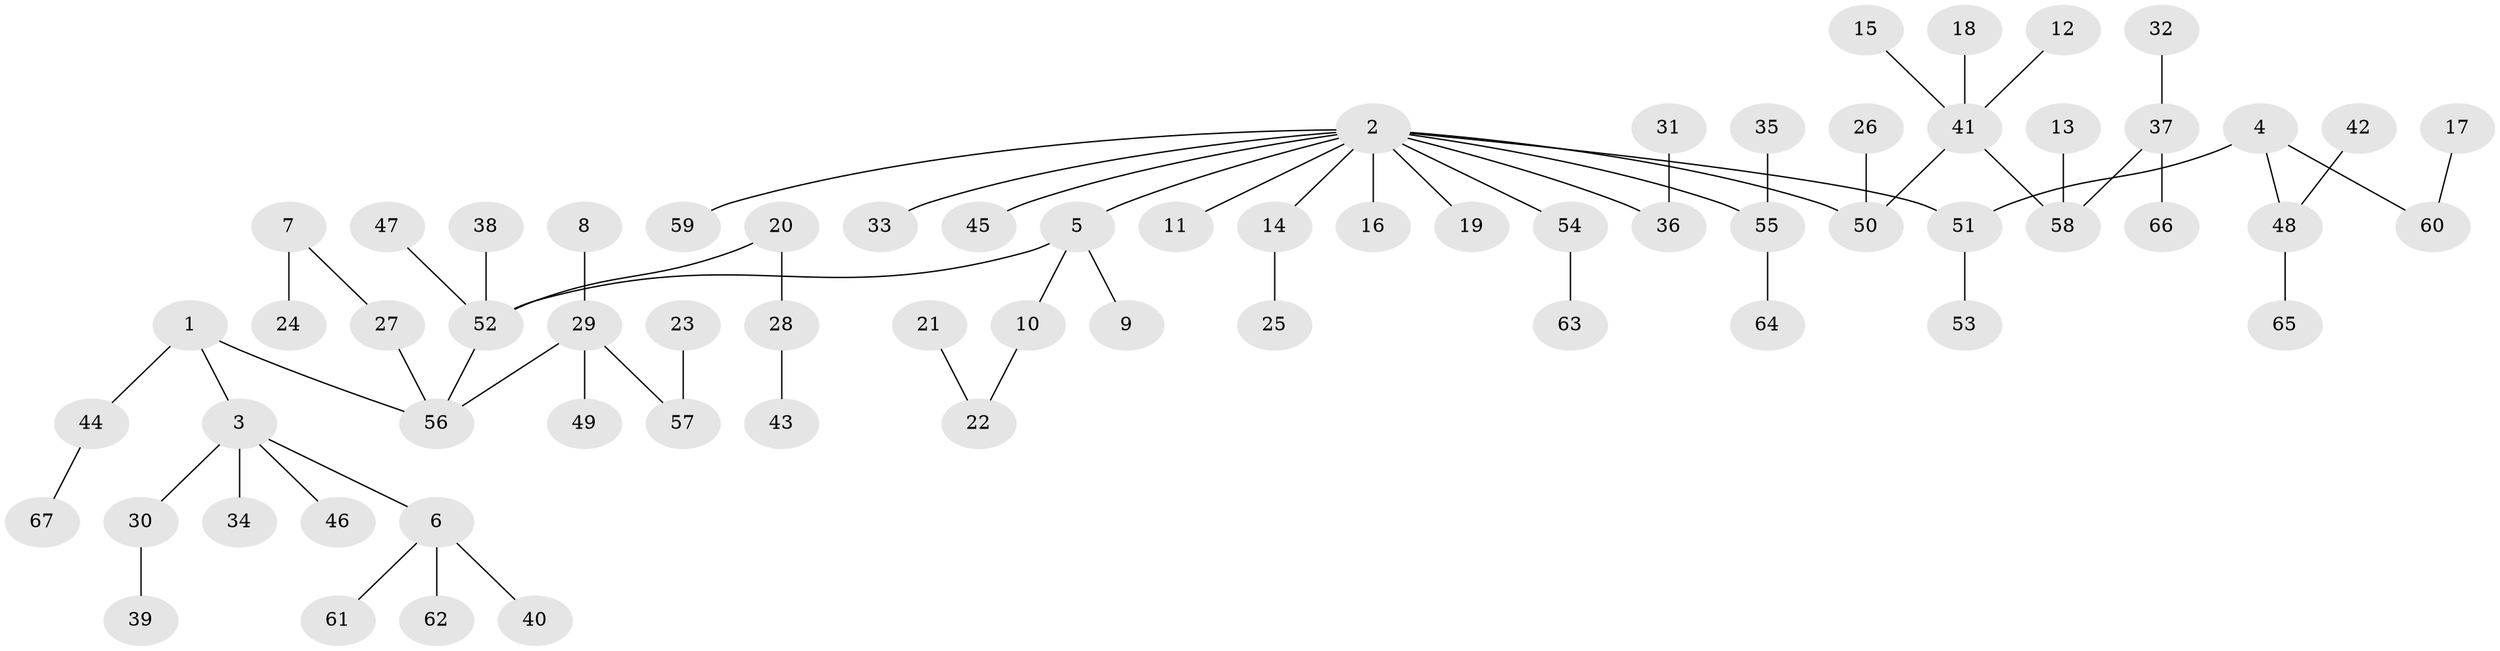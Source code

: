 // original degree distribution, {8: 0.007518796992481203, 6: 0.022556390977443608, 4: 0.06766917293233082, 5: 0.03007518796992481, 3: 0.12781954887218044, 1: 0.5037593984962406, 2: 0.24060150375939848}
// Generated by graph-tools (version 1.1) at 2025/26/03/09/25 03:26:31]
// undirected, 67 vertices, 66 edges
graph export_dot {
graph [start="1"]
  node [color=gray90,style=filled];
  1;
  2;
  3;
  4;
  5;
  6;
  7;
  8;
  9;
  10;
  11;
  12;
  13;
  14;
  15;
  16;
  17;
  18;
  19;
  20;
  21;
  22;
  23;
  24;
  25;
  26;
  27;
  28;
  29;
  30;
  31;
  32;
  33;
  34;
  35;
  36;
  37;
  38;
  39;
  40;
  41;
  42;
  43;
  44;
  45;
  46;
  47;
  48;
  49;
  50;
  51;
  52;
  53;
  54;
  55;
  56;
  57;
  58;
  59;
  60;
  61;
  62;
  63;
  64;
  65;
  66;
  67;
  1 -- 3 [weight=1.0];
  1 -- 44 [weight=1.0];
  1 -- 56 [weight=1.0];
  2 -- 5 [weight=1.0];
  2 -- 11 [weight=1.0];
  2 -- 14 [weight=1.0];
  2 -- 16 [weight=1.0];
  2 -- 19 [weight=1.0];
  2 -- 33 [weight=1.0];
  2 -- 36 [weight=1.0];
  2 -- 45 [weight=1.0];
  2 -- 50 [weight=1.0];
  2 -- 51 [weight=1.0];
  2 -- 54 [weight=1.0];
  2 -- 55 [weight=1.0];
  2 -- 59 [weight=1.0];
  3 -- 6 [weight=1.0];
  3 -- 30 [weight=1.0];
  3 -- 34 [weight=1.0];
  3 -- 46 [weight=1.0];
  4 -- 48 [weight=1.0];
  4 -- 51 [weight=1.0];
  4 -- 60 [weight=1.0];
  5 -- 9 [weight=1.0];
  5 -- 10 [weight=1.0];
  5 -- 52 [weight=1.0];
  6 -- 40 [weight=1.0];
  6 -- 61 [weight=1.0];
  6 -- 62 [weight=1.0];
  7 -- 24 [weight=1.0];
  7 -- 27 [weight=1.0];
  8 -- 29 [weight=1.0];
  10 -- 22 [weight=1.0];
  12 -- 41 [weight=1.0];
  13 -- 58 [weight=1.0];
  14 -- 25 [weight=1.0];
  15 -- 41 [weight=1.0];
  17 -- 60 [weight=1.0];
  18 -- 41 [weight=1.0];
  20 -- 28 [weight=1.0];
  20 -- 52 [weight=1.0];
  21 -- 22 [weight=1.0];
  23 -- 57 [weight=1.0];
  26 -- 50 [weight=1.0];
  27 -- 56 [weight=1.0];
  28 -- 43 [weight=1.0];
  29 -- 49 [weight=1.0];
  29 -- 56 [weight=1.0];
  29 -- 57 [weight=1.0];
  30 -- 39 [weight=1.0];
  31 -- 36 [weight=1.0];
  32 -- 37 [weight=1.0];
  35 -- 55 [weight=1.0];
  37 -- 58 [weight=1.0];
  37 -- 66 [weight=1.0];
  38 -- 52 [weight=1.0];
  41 -- 50 [weight=1.0];
  41 -- 58 [weight=1.0];
  42 -- 48 [weight=1.0];
  44 -- 67 [weight=1.0];
  47 -- 52 [weight=1.0];
  48 -- 65 [weight=1.0];
  51 -- 53 [weight=1.0];
  52 -- 56 [weight=1.0];
  54 -- 63 [weight=1.0];
  55 -- 64 [weight=1.0];
}
